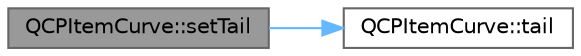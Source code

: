 digraph "QCPItemCurve::setTail"
{
 // LATEX_PDF_SIZE
  bgcolor="transparent";
  edge [fontname=Helvetica,fontsize=10,labelfontname=Helvetica,labelfontsize=10];
  node [fontname=Helvetica,fontsize=10,shape=box,height=0.2,width=0.4];
  rankdir="LR";
  Node1 [label="QCPItemCurve::setTail",height=0.2,width=0.4,color="gray40", fillcolor="grey60", style="filled", fontcolor="black",tooltip=" "];
  Node1 -> Node2 [color="steelblue1",style="solid"];
  Node2 [label="QCPItemCurve::tail",height=0.2,width=0.4,color="grey40", fillcolor="white", style="filled",URL="$class_q_c_p_item_curve.html#aaef82aa581f6996444028027d6829acc",tooltip=" "];
}
